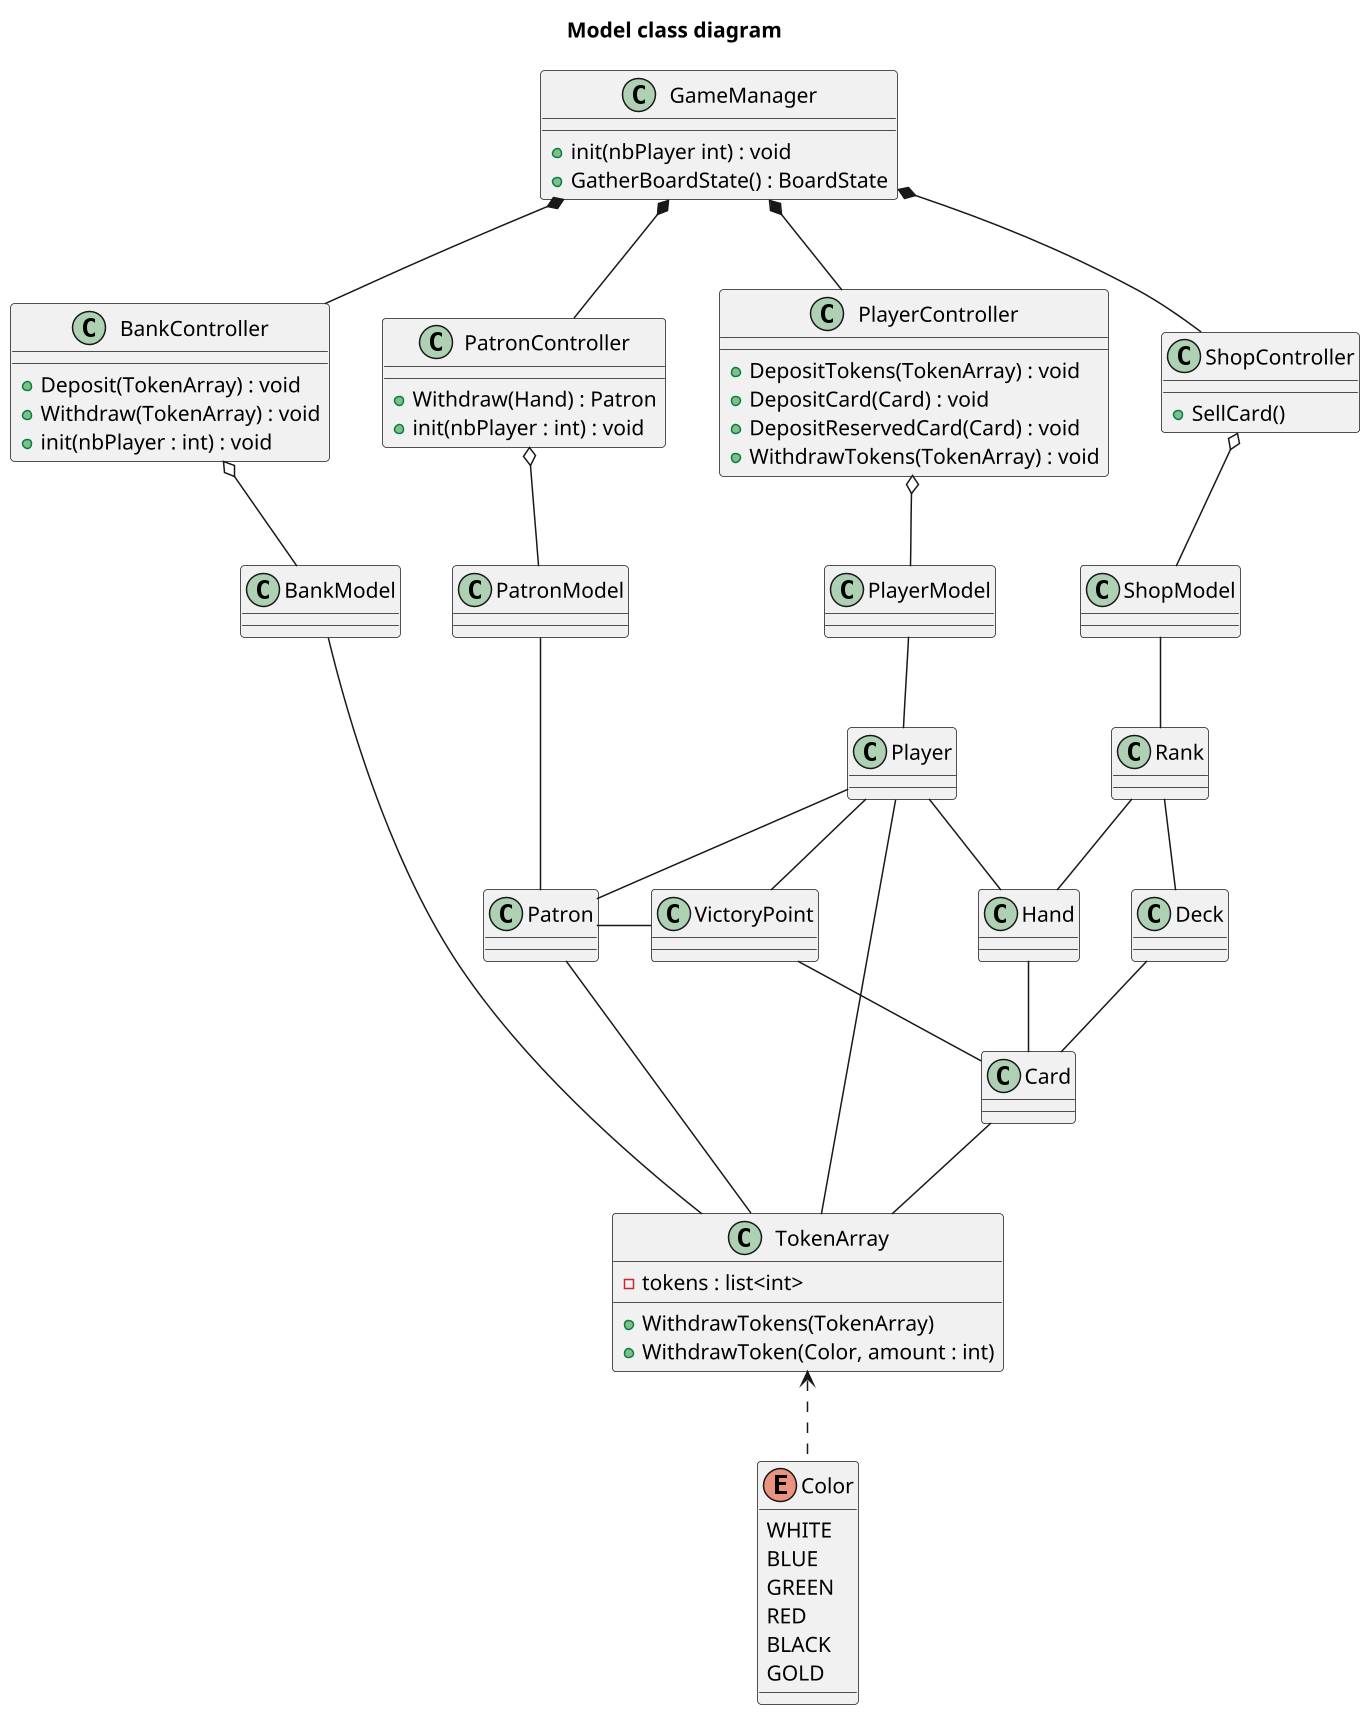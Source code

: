 @startuml classDiagram
title Model class diagram
scale 1.5

GameManager *-- BankController
GameManager *-- PatronController
GameManager *-- PlayerController
GameManager *-- ShopController

PatronController o-- PatronModel
PatronModel -- Patron
Patron -- TokenArray

BankController o-down- BankModel
BankModel -- TokenArray

PlayerController o-- PlayerModel
PlayerModel -- Player
Player -- TokenArray
Player -- Hand
Player -- Patron

ShopController o-- ShopModel
ShopModel -- Rank
Rank -- Hand
Rank -- Deck

Deck -- Card
Hand -- Card

Card -- TokenArray
TokenArray <.. Color


BankController .r[hidden]. PatronController
PatronController .r[hidden]. PlayerController
PlayerController .r[hidden]. ShopController

BankModel .r[hidden]. PatronModel
PatronModel .r[hidden]. PlayerModel
PlayerModel .r[hidden]. ShopModel


VictoryPoint .r[hidden]. Hand
VictoryPoint -[norank]- Patron
VictoryPoint -[norank]- Card
VictoryPoint -[norank]- Player




class GameManager {
    +init(nbPlayer int) : void
    +GatherBoardState() : BoardState
}


class BankController {
    +Deposit(TokenArray) : void
    +Withdraw(TokenArray) : void
    +init(nbPlayer : int) : void
}

class PatronController {
    +Withdraw(Hand) : Patron
    +init(nbPlayer : int) : void
}

class PlayerController {
    +DepositTokens(TokenArray) : void
    +DepositCard(Card) : void
    +DepositReservedCard(Card) : void
    +WithdrawTokens(TokenArray) : void
}

class ShopController {
    +SellCard()
}









class TokenArray {
    -tokens : list<int>
    +WithdrawTokens(TokenArray)
    +WithdrawToken(Color, amount : int)
}


enum Color {
    WHITE
    BLUE
    GREEN
    RED
    BLACK
    GOLD
}

@enduml


